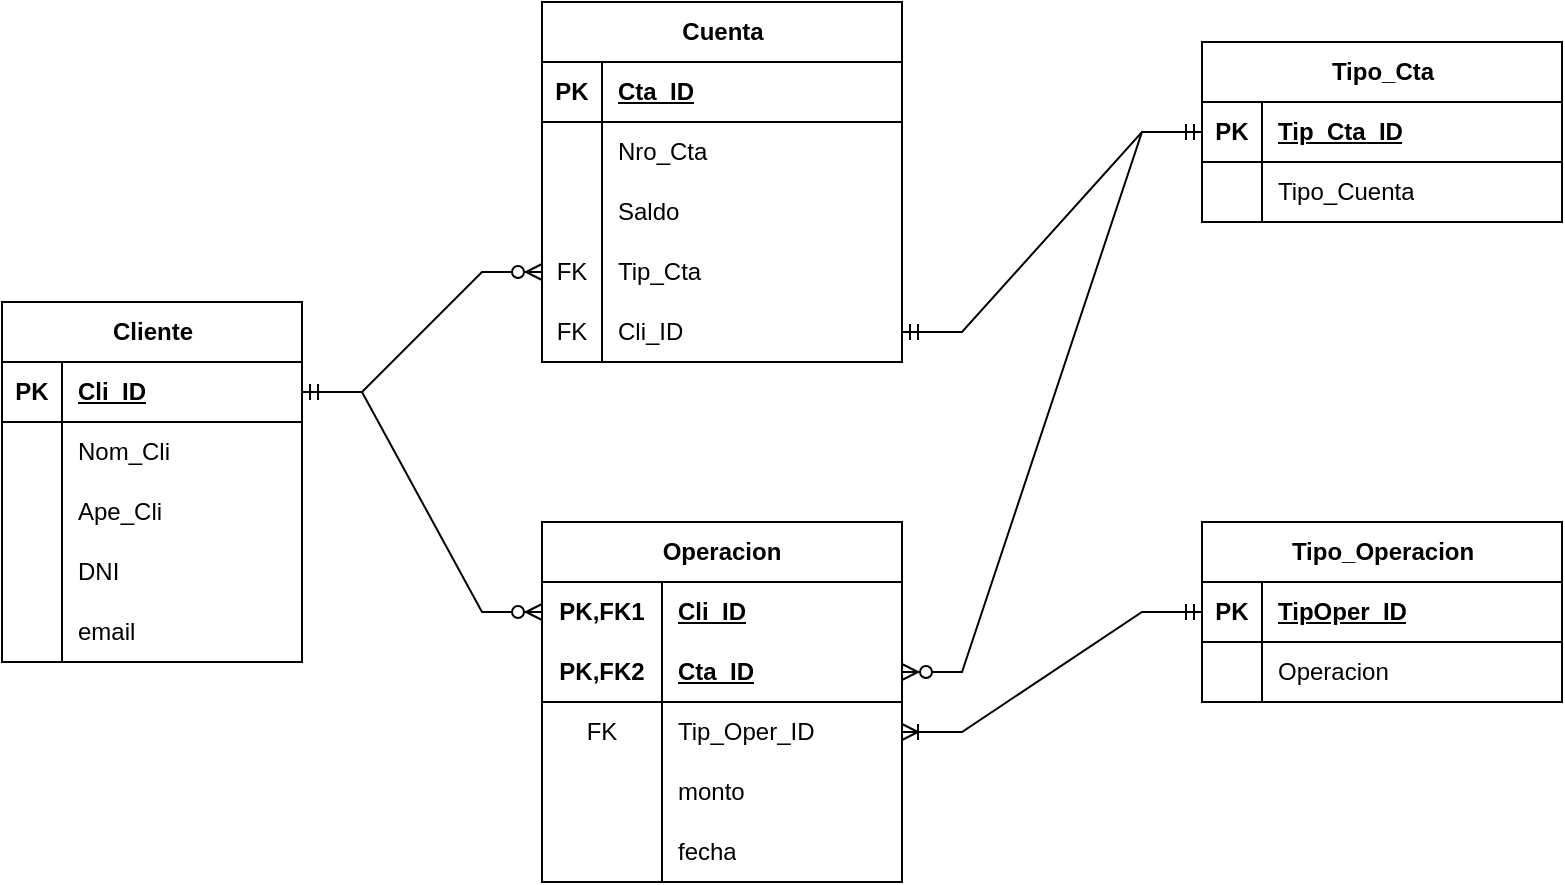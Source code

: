 <mxfile version="24.7.16" pages="4">
  <diagram name="Página-1" id="51eeRnatDSj0GuPhSI3F">
    <mxGraphModel dx="1050" dy="566" grid="1" gridSize="10" guides="1" tooltips="1" connect="1" arrows="1" fold="1" page="1" pageScale="1" pageWidth="827" pageHeight="1169" math="0" shadow="0">
      <root>
        <mxCell id="0" />
        <mxCell id="1" parent="0" />
        <mxCell id="aGN-7Pg4q8_P9xAAfneA-14" value="Cliente" style="shape=table;startSize=30;container=1;collapsible=1;childLayout=tableLayout;fixedRows=1;rowLines=0;fontStyle=1;align=center;resizeLast=1;html=1;" vertex="1" parent="1">
          <mxGeometry x="20" y="300" width="150" height="180" as="geometry" />
        </mxCell>
        <mxCell id="aGN-7Pg4q8_P9xAAfneA-15" value="" style="shape=tableRow;horizontal=0;startSize=0;swimlaneHead=0;swimlaneBody=0;fillColor=none;collapsible=0;dropTarget=0;points=[[0,0.5],[1,0.5]];portConstraint=eastwest;top=0;left=0;right=0;bottom=1;" vertex="1" parent="aGN-7Pg4q8_P9xAAfneA-14">
          <mxGeometry y="30" width="150" height="30" as="geometry" />
        </mxCell>
        <mxCell id="aGN-7Pg4q8_P9xAAfneA-16" value="PK" style="shape=partialRectangle;connectable=0;fillColor=none;top=0;left=0;bottom=0;right=0;fontStyle=1;overflow=hidden;whiteSpace=wrap;html=1;" vertex="1" parent="aGN-7Pg4q8_P9xAAfneA-15">
          <mxGeometry width="30" height="30" as="geometry">
            <mxRectangle width="30" height="30" as="alternateBounds" />
          </mxGeometry>
        </mxCell>
        <mxCell id="aGN-7Pg4q8_P9xAAfneA-17" value="Cli_ID" style="shape=partialRectangle;connectable=0;fillColor=none;top=0;left=0;bottom=0;right=0;align=left;spacingLeft=6;fontStyle=5;overflow=hidden;whiteSpace=wrap;html=1;" vertex="1" parent="aGN-7Pg4q8_P9xAAfneA-15">
          <mxGeometry x="30" width="120" height="30" as="geometry">
            <mxRectangle width="120" height="30" as="alternateBounds" />
          </mxGeometry>
        </mxCell>
        <mxCell id="aGN-7Pg4q8_P9xAAfneA-18" value="" style="shape=tableRow;horizontal=0;startSize=0;swimlaneHead=0;swimlaneBody=0;fillColor=none;collapsible=0;dropTarget=0;points=[[0,0.5],[1,0.5]];portConstraint=eastwest;top=0;left=0;right=0;bottom=0;" vertex="1" parent="aGN-7Pg4q8_P9xAAfneA-14">
          <mxGeometry y="60" width="150" height="30" as="geometry" />
        </mxCell>
        <mxCell id="aGN-7Pg4q8_P9xAAfneA-19" value="" style="shape=partialRectangle;connectable=0;fillColor=none;top=0;left=0;bottom=0;right=0;editable=1;overflow=hidden;whiteSpace=wrap;html=1;" vertex="1" parent="aGN-7Pg4q8_P9xAAfneA-18">
          <mxGeometry width="30" height="30" as="geometry">
            <mxRectangle width="30" height="30" as="alternateBounds" />
          </mxGeometry>
        </mxCell>
        <mxCell id="aGN-7Pg4q8_P9xAAfneA-20" value="Nom_Cli" style="shape=partialRectangle;connectable=0;fillColor=none;top=0;left=0;bottom=0;right=0;align=left;spacingLeft=6;overflow=hidden;whiteSpace=wrap;html=1;" vertex="1" parent="aGN-7Pg4q8_P9xAAfneA-18">
          <mxGeometry x="30" width="120" height="30" as="geometry">
            <mxRectangle width="120" height="30" as="alternateBounds" />
          </mxGeometry>
        </mxCell>
        <mxCell id="aGN-7Pg4q8_P9xAAfneA-21" value="" style="shape=tableRow;horizontal=0;startSize=0;swimlaneHead=0;swimlaneBody=0;fillColor=none;collapsible=0;dropTarget=0;points=[[0,0.5],[1,0.5]];portConstraint=eastwest;top=0;left=0;right=0;bottom=0;" vertex="1" parent="aGN-7Pg4q8_P9xAAfneA-14">
          <mxGeometry y="90" width="150" height="30" as="geometry" />
        </mxCell>
        <mxCell id="aGN-7Pg4q8_P9xAAfneA-22" value="" style="shape=partialRectangle;connectable=0;fillColor=none;top=0;left=0;bottom=0;right=0;editable=1;overflow=hidden;whiteSpace=wrap;html=1;" vertex="1" parent="aGN-7Pg4q8_P9xAAfneA-21">
          <mxGeometry width="30" height="30" as="geometry">
            <mxRectangle width="30" height="30" as="alternateBounds" />
          </mxGeometry>
        </mxCell>
        <mxCell id="aGN-7Pg4q8_P9xAAfneA-23" value="Ape_Cli" style="shape=partialRectangle;connectable=0;fillColor=none;top=0;left=0;bottom=0;right=0;align=left;spacingLeft=6;overflow=hidden;whiteSpace=wrap;html=1;" vertex="1" parent="aGN-7Pg4q8_P9xAAfneA-21">
          <mxGeometry x="30" width="120" height="30" as="geometry">
            <mxRectangle width="120" height="30" as="alternateBounds" />
          </mxGeometry>
        </mxCell>
        <mxCell id="aGN-7Pg4q8_P9xAAfneA-24" value="" style="shape=tableRow;horizontal=0;startSize=0;swimlaneHead=0;swimlaneBody=0;fillColor=none;collapsible=0;dropTarget=0;points=[[0,0.5],[1,0.5]];portConstraint=eastwest;top=0;left=0;right=0;bottom=0;" vertex="1" parent="aGN-7Pg4q8_P9xAAfneA-14">
          <mxGeometry y="120" width="150" height="30" as="geometry" />
        </mxCell>
        <mxCell id="aGN-7Pg4q8_P9xAAfneA-25" value="" style="shape=partialRectangle;connectable=0;fillColor=none;top=0;left=0;bottom=0;right=0;editable=1;overflow=hidden;whiteSpace=wrap;html=1;" vertex="1" parent="aGN-7Pg4q8_P9xAAfneA-24">
          <mxGeometry width="30" height="30" as="geometry">
            <mxRectangle width="30" height="30" as="alternateBounds" />
          </mxGeometry>
        </mxCell>
        <mxCell id="aGN-7Pg4q8_P9xAAfneA-26" value="DNI" style="shape=partialRectangle;connectable=0;fillColor=none;top=0;left=0;bottom=0;right=0;align=left;spacingLeft=6;overflow=hidden;whiteSpace=wrap;html=1;" vertex="1" parent="aGN-7Pg4q8_P9xAAfneA-24">
          <mxGeometry x="30" width="120" height="30" as="geometry">
            <mxRectangle width="120" height="30" as="alternateBounds" />
          </mxGeometry>
        </mxCell>
        <mxCell id="aGN-7Pg4q8_P9xAAfneA-27" value="" style="shape=tableRow;horizontal=0;startSize=0;swimlaneHead=0;swimlaneBody=0;fillColor=none;collapsible=0;dropTarget=0;points=[[0,0.5],[1,0.5]];portConstraint=eastwest;top=0;left=0;right=0;bottom=0;" vertex="1" parent="aGN-7Pg4q8_P9xAAfneA-14">
          <mxGeometry y="150" width="150" height="30" as="geometry" />
        </mxCell>
        <mxCell id="aGN-7Pg4q8_P9xAAfneA-28" value="" style="shape=partialRectangle;connectable=0;fillColor=none;top=0;left=0;bottom=0;right=0;editable=1;overflow=hidden;whiteSpace=wrap;html=1;" vertex="1" parent="aGN-7Pg4q8_P9xAAfneA-27">
          <mxGeometry width="30" height="30" as="geometry">
            <mxRectangle width="30" height="30" as="alternateBounds" />
          </mxGeometry>
        </mxCell>
        <mxCell id="aGN-7Pg4q8_P9xAAfneA-29" value="email" style="shape=partialRectangle;connectable=0;fillColor=none;top=0;left=0;bottom=0;right=0;align=left;spacingLeft=6;overflow=hidden;whiteSpace=wrap;html=1;" vertex="1" parent="aGN-7Pg4q8_P9xAAfneA-27">
          <mxGeometry x="30" width="120" height="30" as="geometry">
            <mxRectangle width="120" height="30" as="alternateBounds" />
          </mxGeometry>
        </mxCell>
        <mxCell id="aGN-7Pg4q8_P9xAAfneA-30" value="Cuenta" style="shape=table;startSize=30;container=1;collapsible=1;childLayout=tableLayout;fixedRows=1;rowLines=0;fontStyle=1;align=center;resizeLast=1;html=1;" vertex="1" parent="1">
          <mxGeometry x="290" y="150" width="180" height="180" as="geometry" />
        </mxCell>
        <mxCell id="aGN-7Pg4q8_P9xAAfneA-31" value="" style="shape=tableRow;horizontal=0;startSize=0;swimlaneHead=0;swimlaneBody=0;fillColor=none;collapsible=0;dropTarget=0;points=[[0,0.5],[1,0.5]];portConstraint=eastwest;top=0;left=0;right=0;bottom=1;" vertex="1" parent="aGN-7Pg4q8_P9xAAfneA-30">
          <mxGeometry y="30" width="180" height="30" as="geometry" />
        </mxCell>
        <mxCell id="aGN-7Pg4q8_P9xAAfneA-32" value="PK" style="shape=partialRectangle;connectable=0;fillColor=none;top=0;left=0;bottom=0;right=0;fontStyle=1;overflow=hidden;whiteSpace=wrap;html=1;" vertex="1" parent="aGN-7Pg4q8_P9xAAfneA-31">
          <mxGeometry width="30" height="30" as="geometry">
            <mxRectangle width="30" height="30" as="alternateBounds" />
          </mxGeometry>
        </mxCell>
        <mxCell id="aGN-7Pg4q8_P9xAAfneA-33" value="Cta_ID" style="shape=partialRectangle;connectable=0;fillColor=none;top=0;left=0;bottom=0;right=0;align=left;spacingLeft=6;fontStyle=5;overflow=hidden;whiteSpace=wrap;html=1;" vertex="1" parent="aGN-7Pg4q8_P9xAAfneA-31">
          <mxGeometry x="30" width="150" height="30" as="geometry">
            <mxRectangle width="150" height="30" as="alternateBounds" />
          </mxGeometry>
        </mxCell>
        <mxCell id="aGN-7Pg4q8_P9xAAfneA-34" value="" style="shape=tableRow;horizontal=0;startSize=0;swimlaneHead=0;swimlaneBody=0;fillColor=none;collapsible=0;dropTarget=0;points=[[0,0.5],[1,0.5]];portConstraint=eastwest;top=0;left=0;right=0;bottom=0;" vertex="1" parent="aGN-7Pg4q8_P9xAAfneA-30">
          <mxGeometry y="60" width="180" height="30" as="geometry" />
        </mxCell>
        <mxCell id="aGN-7Pg4q8_P9xAAfneA-35" value="" style="shape=partialRectangle;connectable=0;fillColor=none;top=0;left=0;bottom=0;right=0;editable=1;overflow=hidden;whiteSpace=wrap;html=1;" vertex="1" parent="aGN-7Pg4q8_P9xAAfneA-34">
          <mxGeometry width="30" height="30" as="geometry">
            <mxRectangle width="30" height="30" as="alternateBounds" />
          </mxGeometry>
        </mxCell>
        <mxCell id="aGN-7Pg4q8_P9xAAfneA-36" value="Nro_Cta" style="shape=partialRectangle;connectable=0;fillColor=none;top=0;left=0;bottom=0;right=0;align=left;spacingLeft=6;overflow=hidden;whiteSpace=wrap;html=1;" vertex="1" parent="aGN-7Pg4q8_P9xAAfneA-34">
          <mxGeometry x="30" width="150" height="30" as="geometry">
            <mxRectangle width="150" height="30" as="alternateBounds" />
          </mxGeometry>
        </mxCell>
        <mxCell id="aGN-7Pg4q8_P9xAAfneA-37" value="" style="shape=tableRow;horizontal=0;startSize=0;swimlaneHead=0;swimlaneBody=0;fillColor=none;collapsible=0;dropTarget=0;points=[[0,0.5],[1,0.5]];portConstraint=eastwest;top=0;left=0;right=0;bottom=0;" vertex="1" parent="aGN-7Pg4q8_P9xAAfneA-30">
          <mxGeometry y="90" width="180" height="30" as="geometry" />
        </mxCell>
        <mxCell id="aGN-7Pg4q8_P9xAAfneA-38" value="" style="shape=partialRectangle;connectable=0;fillColor=none;top=0;left=0;bottom=0;right=0;editable=1;overflow=hidden;whiteSpace=wrap;html=1;" vertex="1" parent="aGN-7Pg4q8_P9xAAfneA-37">
          <mxGeometry width="30" height="30" as="geometry">
            <mxRectangle width="30" height="30" as="alternateBounds" />
          </mxGeometry>
        </mxCell>
        <mxCell id="aGN-7Pg4q8_P9xAAfneA-39" value="Saldo" style="shape=partialRectangle;connectable=0;fillColor=none;top=0;left=0;bottom=0;right=0;align=left;spacingLeft=6;overflow=hidden;whiteSpace=wrap;html=1;" vertex="1" parent="aGN-7Pg4q8_P9xAAfneA-37">
          <mxGeometry x="30" width="150" height="30" as="geometry">
            <mxRectangle width="150" height="30" as="alternateBounds" />
          </mxGeometry>
        </mxCell>
        <mxCell id="aGN-7Pg4q8_P9xAAfneA-40" value="" style="shape=tableRow;horizontal=0;startSize=0;swimlaneHead=0;swimlaneBody=0;fillColor=none;collapsible=0;dropTarget=0;points=[[0,0.5],[1,0.5]];portConstraint=eastwest;top=0;left=0;right=0;bottom=0;" vertex="1" parent="aGN-7Pg4q8_P9xAAfneA-30">
          <mxGeometry y="120" width="180" height="30" as="geometry" />
        </mxCell>
        <mxCell id="aGN-7Pg4q8_P9xAAfneA-41" value="FK" style="shape=partialRectangle;connectable=0;fillColor=none;top=0;left=0;bottom=0;right=0;editable=1;overflow=hidden;whiteSpace=wrap;html=1;" vertex="1" parent="aGN-7Pg4q8_P9xAAfneA-40">
          <mxGeometry width="30" height="30" as="geometry">
            <mxRectangle width="30" height="30" as="alternateBounds" />
          </mxGeometry>
        </mxCell>
        <mxCell id="aGN-7Pg4q8_P9xAAfneA-42" value="Tip_Cta" style="shape=partialRectangle;connectable=0;fillColor=none;top=0;left=0;bottom=0;right=0;align=left;spacingLeft=6;overflow=hidden;whiteSpace=wrap;html=1;" vertex="1" parent="aGN-7Pg4q8_P9xAAfneA-40">
          <mxGeometry x="30" width="150" height="30" as="geometry">
            <mxRectangle width="150" height="30" as="alternateBounds" />
          </mxGeometry>
        </mxCell>
        <mxCell id="aGN-7Pg4q8_P9xAAfneA-59" value="" style="shape=tableRow;horizontal=0;startSize=0;swimlaneHead=0;swimlaneBody=0;fillColor=none;collapsible=0;dropTarget=0;points=[[0,0.5],[1,0.5]];portConstraint=eastwest;top=0;left=0;right=0;bottom=0;" vertex="1" parent="aGN-7Pg4q8_P9xAAfneA-30">
          <mxGeometry y="150" width="180" height="30" as="geometry" />
        </mxCell>
        <mxCell id="aGN-7Pg4q8_P9xAAfneA-60" value="FK" style="shape=partialRectangle;connectable=0;fillColor=none;top=0;left=0;bottom=0;right=0;editable=1;overflow=hidden;whiteSpace=wrap;html=1;" vertex="1" parent="aGN-7Pg4q8_P9xAAfneA-59">
          <mxGeometry width="30" height="30" as="geometry">
            <mxRectangle width="30" height="30" as="alternateBounds" />
          </mxGeometry>
        </mxCell>
        <mxCell id="aGN-7Pg4q8_P9xAAfneA-61" value="Cli_ID" style="shape=partialRectangle;connectable=0;fillColor=none;top=0;left=0;bottom=0;right=0;align=left;spacingLeft=6;overflow=hidden;whiteSpace=wrap;html=1;" vertex="1" parent="aGN-7Pg4q8_P9xAAfneA-59">
          <mxGeometry x="30" width="150" height="30" as="geometry">
            <mxRectangle width="150" height="30" as="alternateBounds" />
          </mxGeometry>
        </mxCell>
        <mxCell id="aGN-7Pg4q8_P9xAAfneA-66" value="" style="edgeStyle=entityRelationEdgeStyle;fontSize=12;html=1;endArrow=ERmandOne;rounded=0;entryX=1;entryY=0.5;entryDx=0;entryDy=0;exitX=0;exitY=0.5;exitDx=0;exitDy=0;" edge="1" parent="1" source="aGN-7Pg4q8_P9xAAfneA-70" target="aGN-7Pg4q8_P9xAAfneA-59">
          <mxGeometry width="100" height="100" relative="1" as="geometry">
            <mxPoint x="160" y="390" as="sourcePoint" />
            <mxPoint x="460" y="260" as="targetPoint" />
          </mxGeometry>
        </mxCell>
        <mxCell id="aGN-7Pg4q8_P9xAAfneA-69" value="Tipo_Cta" style="shape=table;startSize=30;container=1;collapsible=1;childLayout=tableLayout;fixedRows=1;rowLines=0;fontStyle=1;align=center;resizeLast=1;html=1;" vertex="1" parent="1">
          <mxGeometry x="620" y="170" width="180" height="90" as="geometry" />
        </mxCell>
        <mxCell id="aGN-7Pg4q8_P9xAAfneA-70" value="" style="shape=tableRow;horizontal=0;startSize=0;swimlaneHead=0;swimlaneBody=0;fillColor=none;collapsible=0;dropTarget=0;points=[[0,0.5],[1,0.5]];portConstraint=eastwest;top=0;left=0;right=0;bottom=1;" vertex="1" parent="aGN-7Pg4q8_P9xAAfneA-69">
          <mxGeometry y="30" width="180" height="30" as="geometry" />
        </mxCell>
        <mxCell id="aGN-7Pg4q8_P9xAAfneA-71" value="PK" style="shape=partialRectangle;connectable=0;fillColor=none;top=0;left=0;bottom=0;right=0;fontStyle=1;overflow=hidden;whiteSpace=wrap;html=1;" vertex="1" parent="aGN-7Pg4q8_P9xAAfneA-70">
          <mxGeometry width="30" height="30" as="geometry">
            <mxRectangle width="30" height="30" as="alternateBounds" />
          </mxGeometry>
        </mxCell>
        <mxCell id="aGN-7Pg4q8_P9xAAfneA-72" value="Tip_Cta_ID" style="shape=partialRectangle;connectable=0;fillColor=none;top=0;left=0;bottom=0;right=0;align=left;spacingLeft=6;fontStyle=5;overflow=hidden;whiteSpace=wrap;html=1;" vertex="1" parent="aGN-7Pg4q8_P9xAAfneA-70">
          <mxGeometry x="30" width="150" height="30" as="geometry">
            <mxRectangle width="150" height="30" as="alternateBounds" />
          </mxGeometry>
        </mxCell>
        <mxCell id="aGN-7Pg4q8_P9xAAfneA-73" value="" style="shape=tableRow;horizontal=0;startSize=0;swimlaneHead=0;swimlaneBody=0;fillColor=none;collapsible=0;dropTarget=0;points=[[0,0.5],[1,0.5]];portConstraint=eastwest;top=0;left=0;right=0;bottom=0;" vertex="1" parent="aGN-7Pg4q8_P9xAAfneA-69">
          <mxGeometry y="60" width="180" height="30" as="geometry" />
        </mxCell>
        <mxCell id="aGN-7Pg4q8_P9xAAfneA-74" value="" style="shape=partialRectangle;connectable=0;fillColor=none;top=0;left=0;bottom=0;right=0;editable=1;overflow=hidden;whiteSpace=wrap;html=1;" vertex="1" parent="aGN-7Pg4q8_P9xAAfneA-73">
          <mxGeometry width="30" height="30" as="geometry">
            <mxRectangle width="30" height="30" as="alternateBounds" />
          </mxGeometry>
        </mxCell>
        <mxCell id="aGN-7Pg4q8_P9xAAfneA-75" value="Tipo_Cuenta" style="shape=partialRectangle;connectable=0;fillColor=none;top=0;left=0;bottom=0;right=0;align=left;spacingLeft=6;overflow=hidden;whiteSpace=wrap;html=1;" vertex="1" parent="aGN-7Pg4q8_P9xAAfneA-73">
          <mxGeometry x="30" width="150" height="30" as="geometry">
            <mxRectangle width="150" height="30" as="alternateBounds" />
          </mxGeometry>
        </mxCell>
        <mxCell id="aGN-7Pg4q8_P9xAAfneA-85" value="" style="edgeStyle=entityRelationEdgeStyle;fontSize=12;html=1;endArrow=ERzeroToMany;startArrow=ERmandOne;rounded=0;exitX=1;exitY=0.5;exitDx=0;exitDy=0;entryX=0;entryY=0.5;entryDx=0;entryDy=0;" edge="1" parent="1" source="aGN-7Pg4q8_P9xAAfneA-15" target="aGN-7Pg4q8_P9xAAfneA-40">
          <mxGeometry width="100" height="100" relative="1" as="geometry">
            <mxPoint x="360" y="360" as="sourcePoint" />
            <mxPoint x="460" y="260" as="targetPoint" />
          </mxGeometry>
        </mxCell>
        <mxCell id="aGN-7Pg4q8_P9xAAfneA-86" value="Tipo_Operacion" style="shape=table;startSize=30;container=1;collapsible=1;childLayout=tableLayout;fixedRows=1;rowLines=0;fontStyle=1;align=center;resizeLast=1;html=1;" vertex="1" parent="1">
          <mxGeometry x="620" y="410" width="180" height="90" as="geometry" />
        </mxCell>
        <mxCell id="aGN-7Pg4q8_P9xAAfneA-87" value="" style="shape=tableRow;horizontal=0;startSize=0;swimlaneHead=0;swimlaneBody=0;fillColor=none;collapsible=0;dropTarget=0;points=[[0,0.5],[1,0.5]];portConstraint=eastwest;top=0;left=0;right=0;bottom=1;" vertex="1" parent="aGN-7Pg4q8_P9xAAfneA-86">
          <mxGeometry y="30" width="180" height="30" as="geometry" />
        </mxCell>
        <mxCell id="aGN-7Pg4q8_P9xAAfneA-88" value="PK" style="shape=partialRectangle;connectable=0;fillColor=none;top=0;left=0;bottom=0;right=0;fontStyle=1;overflow=hidden;whiteSpace=wrap;html=1;" vertex="1" parent="aGN-7Pg4q8_P9xAAfneA-87">
          <mxGeometry width="30" height="30" as="geometry">
            <mxRectangle width="30" height="30" as="alternateBounds" />
          </mxGeometry>
        </mxCell>
        <mxCell id="aGN-7Pg4q8_P9xAAfneA-89" value="TipOper_ID" style="shape=partialRectangle;connectable=0;fillColor=none;top=0;left=0;bottom=0;right=0;align=left;spacingLeft=6;fontStyle=5;overflow=hidden;whiteSpace=wrap;html=1;" vertex="1" parent="aGN-7Pg4q8_P9xAAfneA-87">
          <mxGeometry x="30" width="150" height="30" as="geometry">
            <mxRectangle width="150" height="30" as="alternateBounds" />
          </mxGeometry>
        </mxCell>
        <mxCell id="aGN-7Pg4q8_P9xAAfneA-90" value="" style="shape=tableRow;horizontal=0;startSize=0;swimlaneHead=0;swimlaneBody=0;fillColor=none;collapsible=0;dropTarget=0;points=[[0,0.5],[1,0.5]];portConstraint=eastwest;top=0;left=0;right=0;bottom=0;" vertex="1" parent="aGN-7Pg4q8_P9xAAfneA-86">
          <mxGeometry y="60" width="180" height="30" as="geometry" />
        </mxCell>
        <mxCell id="aGN-7Pg4q8_P9xAAfneA-91" value="" style="shape=partialRectangle;connectable=0;fillColor=none;top=0;left=0;bottom=0;right=0;editable=1;overflow=hidden;whiteSpace=wrap;html=1;" vertex="1" parent="aGN-7Pg4q8_P9xAAfneA-90">
          <mxGeometry width="30" height="30" as="geometry">
            <mxRectangle width="30" height="30" as="alternateBounds" />
          </mxGeometry>
        </mxCell>
        <mxCell id="aGN-7Pg4q8_P9xAAfneA-92" value="Operacion" style="shape=partialRectangle;connectable=0;fillColor=none;top=0;left=0;bottom=0;right=0;align=left;spacingLeft=6;overflow=hidden;whiteSpace=wrap;html=1;" vertex="1" parent="aGN-7Pg4q8_P9xAAfneA-90">
          <mxGeometry x="30" width="150" height="30" as="geometry">
            <mxRectangle width="150" height="30" as="alternateBounds" />
          </mxGeometry>
        </mxCell>
        <mxCell id="aGN-7Pg4q8_P9xAAfneA-99" value="Operacion" style="shape=table;startSize=30;container=1;collapsible=1;childLayout=tableLayout;fixedRows=1;rowLines=0;fontStyle=1;align=center;resizeLast=1;html=1;whiteSpace=wrap;" vertex="1" parent="1">
          <mxGeometry x="290" y="410" width="180" height="180" as="geometry" />
        </mxCell>
        <mxCell id="aGN-7Pg4q8_P9xAAfneA-100" value="" style="shape=tableRow;horizontal=0;startSize=0;swimlaneHead=0;swimlaneBody=0;fillColor=none;collapsible=0;dropTarget=0;points=[[0,0.5],[1,0.5]];portConstraint=eastwest;top=0;left=0;right=0;bottom=0;html=1;" vertex="1" parent="aGN-7Pg4q8_P9xAAfneA-99">
          <mxGeometry y="30" width="180" height="30" as="geometry" />
        </mxCell>
        <mxCell id="aGN-7Pg4q8_P9xAAfneA-101" value="PK,FK1" style="shape=partialRectangle;connectable=0;fillColor=none;top=0;left=0;bottom=0;right=0;fontStyle=1;overflow=hidden;html=1;whiteSpace=wrap;" vertex="1" parent="aGN-7Pg4q8_P9xAAfneA-100">
          <mxGeometry width="60" height="30" as="geometry">
            <mxRectangle width="60" height="30" as="alternateBounds" />
          </mxGeometry>
        </mxCell>
        <mxCell id="aGN-7Pg4q8_P9xAAfneA-102" value="Cli_ID" style="shape=partialRectangle;connectable=0;fillColor=none;top=0;left=0;bottom=0;right=0;align=left;spacingLeft=6;fontStyle=5;overflow=hidden;html=1;whiteSpace=wrap;" vertex="1" parent="aGN-7Pg4q8_P9xAAfneA-100">
          <mxGeometry x="60" width="120" height="30" as="geometry">
            <mxRectangle width="120" height="30" as="alternateBounds" />
          </mxGeometry>
        </mxCell>
        <mxCell id="aGN-7Pg4q8_P9xAAfneA-103" value="" style="shape=tableRow;horizontal=0;startSize=0;swimlaneHead=0;swimlaneBody=0;fillColor=none;collapsible=0;dropTarget=0;points=[[0,0.5],[1,0.5]];portConstraint=eastwest;top=0;left=0;right=0;bottom=1;html=1;" vertex="1" parent="aGN-7Pg4q8_P9xAAfneA-99">
          <mxGeometry y="60" width="180" height="30" as="geometry" />
        </mxCell>
        <mxCell id="aGN-7Pg4q8_P9xAAfneA-104" value="PK,FK2" style="shape=partialRectangle;connectable=0;fillColor=none;top=0;left=0;bottom=0;right=0;fontStyle=1;overflow=hidden;html=1;whiteSpace=wrap;" vertex="1" parent="aGN-7Pg4q8_P9xAAfneA-103">
          <mxGeometry width="60" height="30" as="geometry">
            <mxRectangle width="60" height="30" as="alternateBounds" />
          </mxGeometry>
        </mxCell>
        <mxCell id="aGN-7Pg4q8_P9xAAfneA-105" value="Cta_ID" style="shape=partialRectangle;connectable=0;fillColor=none;top=0;left=0;bottom=0;right=0;align=left;spacingLeft=6;fontStyle=5;overflow=hidden;html=1;whiteSpace=wrap;" vertex="1" parent="aGN-7Pg4q8_P9xAAfneA-103">
          <mxGeometry x="60" width="120" height="30" as="geometry">
            <mxRectangle width="120" height="30" as="alternateBounds" />
          </mxGeometry>
        </mxCell>
        <mxCell id="aGN-7Pg4q8_P9xAAfneA-106" value="" style="shape=tableRow;horizontal=0;startSize=0;swimlaneHead=0;swimlaneBody=0;fillColor=none;collapsible=0;dropTarget=0;points=[[0,0.5],[1,0.5]];portConstraint=eastwest;top=0;left=0;right=0;bottom=0;html=1;" vertex="1" parent="aGN-7Pg4q8_P9xAAfneA-99">
          <mxGeometry y="90" width="180" height="30" as="geometry" />
        </mxCell>
        <mxCell id="aGN-7Pg4q8_P9xAAfneA-107" value="FK" style="shape=partialRectangle;connectable=0;fillColor=none;top=0;left=0;bottom=0;right=0;editable=1;overflow=hidden;html=1;whiteSpace=wrap;" vertex="1" parent="aGN-7Pg4q8_P9xAAfneA-106">
          <mxGeometry width="60" height="30" as="geometry">
            <mxRectangle width="60" height="30" as="alternateBounds" />
          </mxGeometry>
        </mxCell>
        <mxCell id="aGN-7Pg4q8_P9xAAfneA-108" value="Tip_Oper_ID" style="shape=partialRectangle;connectable=0;fillColor=none;top=0;left=0;bottom=0;right=0;align=left;spacingLeft=6;overflow=hidden;html=1;whiteSpace=wrap;" vertex="1" parent="aGN-7Pg4q8_P9xAAfneA-106">
          <mxGeometry x="60" width="120" height="30" as="geometry">
            <mxRectangle width="120" height="30" as="alternateBounds" />
          </mxGeometry>
        </mxCell>
        <mxCell id="aGN-7Pg4q8_P9xAAfneA-109" value="" style="shape=tableRow;horizontal=0;startSize=0;swimlaneHead=0;swimlaneBody=0;fillColor=none;collapsible=0;dropTarget=0;points=[[0,0.5],[1,0.5]];portConstraint=eastwest;top=0;left=0;right=0;bottom=0;html=1;" vertex="1" parent="aGN-7Pg4q8_P9xAAfneA-99">
          <mxGeometry y="120" width="180" height="30" as="geometry" />
        </mxCell>
        <mxCell id="aGN-7Pg4q8_P9xAAfneA-110" value="" style="shape=partialRectangle;connectable=0;fillColor=none;top=0;left=0;bottom=0;right=0;editable=1;overflow=hidden;html=1;whiteSpace=wrap;" vertex="1" parent="aGN-7Pg4q8_P9xAAfneA-109">
          <mxGeometry width="60" height="30" as="geometry">
            <mxRectangle width="60" height="30" as="alternateBounds" />
          </mxGeometry>
        </mxCell>
        <mxCell id="aGN-7Pg4q8_P9xAAfneA-111" value="monto" style="shape=partialRectangle;connectable=0;fillColor=none;top=0;left=0;bottom=0;right=0;align=left;spacingLeft=6;overflow=hidden;html=1;whiteSpace=wrap;" vertex="1" parent="aGN-7Pg4q8_P9xAAfneA-109">
          <mxGeometry x="60" width="120" height="30" as="geometry">
            <mxRectangle width="120" height="30" as="alternateBounds" />
          </mxGeometry>
        </mxCell>
        <mxCell id="aGN-7Pg4q8_P9xAAfneA-112" value="" style="shape=tableRow;horizontal=0;startSize=0;swimlaneHead=0;swimlaneBody=0;fillColor=none;collapsible=0;dropTarget=0;points=[[0,0.5],[1,0.5]];portConstraint=eastwest;top=0;left=0;right=0;bottom=0;html=1;" vertex="1" parent="aGN-7Pg4q8_P9xAAfneA-99">
          <mxGeometry y="150" width="180" height="30" as="geometry" />
        </mxCell>
        <mxCell id="aGN-7Pg4q8_P9xAAfneA-113" value="" style="shape=partialRectangle;connectable=0;fillColor=none;top=0;left=0;bottom=0;right=0;editable=1;overflow=hidden;html=1;whiteSpace=wrap;" vertex="1" parent="aGN-7Pg4q8_P9xAAfneA-112">
          <mxGeometry width="60" height="30" as="geometry">
            <mxRectangle width="60" height="30" as="alternateBounds" />
          </mxGeometry>
        </mxCell>
        <mxCell id="aGN-7Pg4q8_P9xAAfneA-114" value="fecha" style="shape=partialRectangle;connectable=0;fillColor=none;top=0;left=0;bottom=0;right=0;align=left;spacingLeft=6;overflow=hidden;html=1;whiteSpace=wrap;" vertex="1" parent="aGN-7Pg4q8_P9xAAfneA-112">
          <mxGeometry x="60" width="120" height="30" as="geometry">
            <mxRectangle width="120" height="30" as="alternateBounds" />
          </mxGeometry>
        </mxCell>
        <mxCell id="aGN-7Pg4q8_P9xAAfneA-115" value="" style="edgeStyle=entityRelationEdgeStyle;fontSize=12;html=1;endArrow=ERoneToMany;startArrow=ERmandOne;rounded=0;entryX=1;entryY=0.5;entryDx=0;entryDy=0;exitX=0;exitY=0.5;exitDx=0;exitDy=0;" edge="1" parent="1" source="aGN-7Pg4q8_P9xAAfneA-87" target="aGN-7Pg4q8_P9xAAfneA-106">
          <mxGeometry width="100" height="100" relative="1" as="geometry">
            <mxPoint x="360" y="420" as="sourcePoint" />
            <mxPoint x="460" y="320" as="targetPoint" />
          </mxGeometry>
        </mxCell>
        <mxCell id="aGN-7Pg4q8_P9xAAfneA-116" value="" style="edgeStyle=entityRelationEdgeStyle;fontSize=12;html=1;endArrow=ERzeroToMany;startArrow=ERmandOne;rounded=0;exitX=1;exitY=0.5;exitDx=0;exitDy=0;entryX=0;entryY=0.5;entryDx=0;entryDy=0;" edge="1" parent="1" source="aGN-7Pg4q8_P9xAAfneA-15" target="aGN-7Pg4q8_P9xAAfneA-100">
          <mxGeometry width="100" height="100" relative="1" as="geometry">
            <mxPoint x="360" y="390" as="sourcePoint" />
            <mxPoint x="460" y="290" as="targetPoint" />
          </mxGeometry>
        </mxCell>
        <mxCell id="aGN-7Pg4q8_P9xAAfneA-117" value="" style="edgeStyle=entityRelationEdgeStyle;fontSize=12;html=1;endArrow=ERzeroToMany;startArrow=ERmandOne;rounded=0;entryX=1;entryY=0.5;entryDx=0;entryDy=0;exitX=0;exitY=0.5;exitDx=0;exitDy=0;" edge="1" parent="1" source="aGN-7Pg4q8_P9xAAfneA-70" target="aGN-7Pg4q8_P9xAAfneA-103">
          <mxGeometry width="100" height="100" relative="1" as="geometry">
            <mxPoint x="360" y="390" as="sourcePoint" />
            <mxPoint x="460" y="290" as="targetPoint" />
          </mxGeometry>
        </mxCell>
      </root>
    </mxGraphModel>
  </diagram>
  <diagram id="ZNK6qo_bkvO1Yk8hV67g" name="Página-2">
    <mxGraphModel dx="1114" dy="602" grid="1" gridSize="10" guides="1" tooltips="1" connect="1" arrows="1" fold="1" page="1" pageScale="1" pageWidth="827" pageHeight="1169" math="0" shadow="0">
      <root>
        <mxCell id="0" />
        <mxCell id="1" parent="0" />
        <mxCell id="oYKlJ7oozLDHX5dLIB1w-1" value="Cliente" style="swimlane;fontStyle=1;align=center;verticalAlign=top;childLayout=stackLayout;horizontal=1;startSize=26;horizontalStack=0;resizeParent=1;resizeParentMax=0;resizeLast=0;collapsible=1;marginBottom=0;whiteSpace=wrap;html=1;" vertex="1" parent="1">
          <mxGeometry x="30" y="120" width="160" height="268" as="geometry" />
        </mxCell>
        <mxCell id="oYKlJ7oozLDHX5dLIB1w-2" value="+ Cli_ID: Integer" style="text;strokeColor=none;fillColor=none;align=left;verticalAlign=top;spacingLeft=4;spacingRight=4;overflow=hidden;rotatable=0;points=[[0,0.5],[1,0.5]];portConstraint=eastwest;whiteSpace=wrap;html=1;" vertex="1" parent="oYKlJ7oozLDHX5dLIB1w-1">
          <mxGeometry y="26" width="160" height="26" as="geometry" />
        </mxCell>
        <mxCell id="oYKlJ7oozLDHX5dLIB1w-3" value="+ Nom_Cli: String" style="text;strokeColor=none;fillColor=none;align=left;verticalAlign=top;spacingLeft=4;spacingRight=4;overflow=hidden;rotatable=0;points=[[0,0.5],[1,0.5]];portConstraint=eastwest;whiteSpace=wrap;html=1;" vertex="1" parent="oYKlJ7oozLDHX5dLIB1w-1">
          <mxGeometry y="52" width="160" height="26" as="geometry" />
        </mxCell>
        <mxCell id="oYKlJ7oozLDHX5dLIB1w-4" value="+ Ape_Cli: String" style="text;strokeColor=none;fillColor=none;align=left;verticalAlign=top;spacingLeft=4;spacingRight=4;overflow=hidden;rotatable=0;points=[[0,0.5],[1,0.5]];portConstraint=eastwest;whiteSpace=wrap;html=1;" vertex="1" parent="oYKlJ7oozLDHX5dLIB1w-1">
          <mxGeometry y="78" width="160" height="26" as="geometry" />
        </mxCell>
        <mxCell id="oYKlJ7oozLDHX5dLIB1w-5" value="+ DNI: String" style="text;strokeColor=none;fillColor=none;align=left;verticalAlign=top;spacingLeft=4;spacingRight=4;overflow=hidden;rotatable=0;points=[[0,0.5],[1,0.5]];portConstraint=eastwest;whiteSpace=wrap;html=1;" vertex="1" parent="oYKlJ7oozLDHX5dLIB1w-1">
          <mxGeometry y="104" width="160" height="26" as="geometry" />
        </mxCell>
        <mxCell id="oYKlJ7oozLDHX5dLIB1w-6" value="+ email: String" style="text;strokeColor=none;fillColor=none;align=left;verticalAlign=top;spacingLeft=4;spacingRight=4;overflow=hidden;rotatable=0;points=[[0,0.5],[1,0.5]];portConstraint=eastwest;whiteSpace=wrap;html=1;" vertex="1" parent="oYKlJ7oozLDHX5dLIB1w-1">
          <mxGeometry y="130" width="160" height="26" as="geometry" />
        </mxCell>
        <mxCell id="oYKlJ7oozLDHX5dLIB1w-7" value="" style="line;strokeWidth=1;fillColor=none;align=left;verticalAlign=middle;spacingTop=-1;spacingLeft=3;spacingRight=3;rotatable=0;labelPosition=right;points=[];portConstraint=eastwest;strokeColor=inherit;" vertex="1" parent="oYKlJ7oozLDHX5dLIB1w-1">
          <mxGeometry y="156" width="160" height="8" as="geometry" />
        </mxCell>
        <mxCell id="oYKlJ7oozLDHX5dLIB1w-8" value="&lt;div&gt;+ crearCli()&lt;/div&gt;" style="text;strokeColor=none;fillColor=none;align=left;verticalAlign=top;spacingLeft=4;spacingRight=4;overflow=hidden;rotatable=0;points=[[0,0.5],[1,0.5]];portConstraint=eastwest;whiteSpace=wrap;html=1;" vertex="1" parent="oYKlJ7oozLDHX5dLIB1w-1">
          <mxGeometry y="164" width="160" height="26" as="geometry" />
        </mxCell>
        <mxCell id="oYKlJ7oozLDHX5dLIB1w-9" value="&lt;div&gt;+ editarCli()&lt;/div&gt;" style="text;strokeColor=none;fillColor=none;align=left;verticalAlign=top;spacingLeft=4;spacingRight=4;overflow=hidden;rotatable=0;points=[[0,0.5],[1,0.5]];portConstraint=eastwest;whiteSpace=wrap;html=1;" vertex="1" parent="oYKlJ7oozLDHX5dLIB1w-1">
          <mxGeometry y="190" width="160" height="26" as="geometry" />
        </mxCell>
        <mxCell id="oYKlJ7oozLDHX5dLIB1w-10" value="&lt;div&gt;+ consultarCli()&lt;/div&gt;" style="text;strokeColor=none;fillColor=none;align=left;verticalAlign=top;spacingLeft=4;spacingRight=4;overflow=hidden;rotatable=0;points=[[0,0.5],[1,0.5]];portConstraint=eastwest;whiteSpace=wrap;html=1;" vertex="1" parent="oYKlJ7oozLDHX5dLIB1w-1">
          <mxGeometry y="216" width="160" height="26" as="geometry" />
        </mxCell>
        <mxCell id="oYKlJ7oozLDHX5dLIB1w-11" value="&lt;div&gt;+ borrarCli()&lt;/div&gt;" style="text;strokeColor=none;fillColor=none;align=left;verticalAlign=top;spacingLeft=4;spacingRight=4;overflow=hidden;rotatable=0;points=[[0,0.5],[1,0.5]];portConstraint=eastwest;whiteSpace=wrap;html=1;" vertex="1" parent="oYKlJ7oozLDHX5dLIB1w-1">
          <mxGeometry y="242" width="160" height="26" as="geometry" />
        </mxCell>
        <mxCell id="-imokbaoDjIBbKgq3MCR-1" value="Tipo_Cta" style="swimlane;fontStyle=1;align=center;verticalAlign=top;childLayout=stackLayout;horizontal=1;startSize=26;horizontalStack=0;resizeParent=1;resizeParentMax=0;resizeLast=0;collapsible=1;marginBottom=0;whiteSpace=wrap;html=1;" vertex="1" parent="1">
          <mxGeometry x="630" y="120" width="160" height="112" as="geometry" />
        </mxCell>
        <mxCell id="O7a66EX6ZTKxBo-rURva-10" value="+ TipCtaID: Integer" style="text;strokeColor=none;fillColor=none;align=left;verticalAlign=top;spacingLeft=4;spacingRight=4;overflow=hidden;rotatable=0;points=[[0,0.5],[1,0.5]];portConstraint=eastwest;whiteSpace=wrap;html=1;" vertex="1" parent="-imokbaoDjIBbKgq3MCR-1">
          <mxGeometry y="26" width="160" height="26" as="geometry" />
        </mxCell>
        <mxCell id="-imokbaoDjIBbKgq3MCR-2" value="+ TipCtaID: Integer" style="text;strokeColor=none;fillColor=none;align=left;verticalAlign=top;spacingLeft=4;spacingRight=4;overflow=hidden;rotatable=0;points=[[0,0.5],[1,0.5]];portConstraint=eastwest;whiteSpace=wrap;html=1;" vertex="1" parent="-imokbaoDjIBbKgq3MCR-1">
          <mxGeometry y="52" width="160" height="26" as="geometry" />
        </mxCell>
        <mxCell id="-imokbaoDjIBbKgq3MCR-3" value="+ TipoCuenta: String" style="text;strokeColor=none;fillColor=none;align=left;verticalAlign=top;spacingLeft=4;spacingRight=4;overflow=hidden;rotatable=0;points=[[0,0.5],[1,0.5]];portConstraint=eastwest;whiteSpace=wrap;html=1;" vertex="1" parent="-imokbaoDjIBbKgq3MCR-1">
          <mxGeometry y="78" width="160" height="26" as="geometry" />
        </mxCell>
        <mxCell id="-imokbaoDjIBbKgq3MCR-4" value="" style="line;strokeWidth=1;fillColor=none;align=left;verticalAlign=middle;spacingTop=-1;spacingLeft=3;spacingRight=3;rotatable=0;labelPosition=right;points=[];portConstraint=eastwest;strokeColor=inherit;" vertex="1" parent="-imokbaoDjIBbKgq3MCR-1">
          <mxGeometry y="104" width="160" height="8" as="geometry" />
        </mxCell>
        <mxCell id="znBeEVIT56UquBar9TUo-5" style="edgeStyle=orthogonalEdgeStyle;rounded=0;orthogonalLoop=1;jettySize=auto;html=1;entryX=0.5;entryY=0;entryDx=0;entryDy=0;endArrow=none;endFill=0;" edge="1" parent="1" source="mHRM0LKRjj4J5FIW9dS3-1" target="wFeJV2xzAO8teoIKLLy9-1">
          <mxGeometry relative="1" as="geometry" />
        </mxCell>
        <mxCell id="znBeEVIT56UquBar9TUo-10" value="1..*" style="edgeLabel;html=1;align=center;verticalAlign=middle;resizable=0;points=[];" vertex="1" connectable="0" parent="znBeEVIT56UquBar9TUo-5">
          <mxGeometry x="-0.64" y="-3" relative="1" as="geometry">
            <mxPoint x="-13" y="1" as="offset" />
          </mxGeometry>
        </mxCell>
        <mxCell id="mHRM0LKRjj4J5FIW9dS3-1" value="Cuenta" style="swimlane;fontStyle=1;align=center;verticalAlign=top;childLayout=stackLayout;horizontal=1;startSize=26;horizontalStack=0;resizeParent=1;resizeParentMax=0;resizeLast=0;collapsible=1;marginBottom=0;whiteSpace=wrap;html=1;" vertex="1" parent="1">
          <mxGeometry x="350" y="120" width="160" height="320" as="geometry" />
        </mxCell>
        <mxCell id="mHRM0LKRjj4J5FIW9dS3-2" value="+ Cta_ID: Integer" style="text;strokeColor=none;fillColor=none;align=left;verticalAlign=top;spacingLeft=4;spacingRight=4;overflow=hidden;rotatable=0;points=[[0,0.5],[1,0.5]];portConstraint=eastwest;whiteSpace=wrap;html=1;" vertex="1" parent="mHRM0LKRjj4J5FIW9dS3-1">
          <mxGeometry y="26" width="160" height="26" as="geometry" />
        </mxCell>
        <mxCell id="mHRM0LKRjj4J5FIW9dS3-3" value="+ Nro_Cta: String" style="text;strokeColor=none;fillColor=none;align=left;verticalAlign=top;spacingLeft=4;spacingRight=4;overflow=hidden;rotatable=0;points=[[0,0.5],[1,0.5]];portConstraint=eastwest;whiteSpace=wrap;html=1;" vertex="1" parent="mHRM0LKRjj4J5FIW9dS3-1">
          <mxGeometry y="52" width="160" height="26" as="geometry" />
        </mxCell>
        <mxCell id="mHRM0LKRjj4J5FIW9dS3-4" value="+ Saldo: Double" style="text;strokeColor=none;fillColor=none;align=left;verticalAlign=top;spacingLeft=4;spacingRight=4;overflow=hidden;rotatable=0;points=[[0,0.5],[1,0.5]];portConstraint=eastwest;whiteSpace=wrap;html=1;" vertex="1" parent="mHRM0LKRjj4J5FIW9dS3-1">
          <mxGeometry y="78" width="160" height="26" as="geometry" />
        </mxCell>
        <mxCell id="mHRM0LKRjj4J5FIW9dS3-5" value="+ TipCtaID: Enum" style="text;strokeColor=none;fillColor=none;align=left;verticalAlign=top;spacingLeft=4;spacingRight=4;overflow=hidden;rotatable=0;points=[[0,0.5],[1,0.5]];portConstraint=eastwest;whiteSpace=wrap;html=1;" vertex="1" parent="mHRM0LKRjj4J5FIW9dS3-1">
          <mxGeometry y="104" width="160" height="26" as="geometry" />
        </mxCell>
        <mxCell id="mHRM0LKRjj4J5FIW9dS3-6" value="+ Cli_ID: Integer" style="text;strokeColor=none;fillColor=none;align=left;verticalAlign=top;spacingLeft=4;spacingRight=4;overflow=hidden;rotatable=0;points=[[0,0.5],[1,0.5]];portConstraint=eastwest;whiteSpace=wrap;html=1;" vertex="1" parent="mHRM0LKRjj4J5FIW9dS3-1">
          <mxGeometry y="130" width="160" height="26" as="geometry" />
        </mxCell>
        <mxCell id="mHRM0LKRjj4J5FIW9dS3-7" value="" style="line;strokeWidth=1;fillColor=none;align=left;verticalAlign=middle;spacingTop=-1;spacingLeft=3;spacingRight=3;rotatable=0;labelPosition=right;points=[];portConstraint=eastwest;strokeColor=inherit;" vertex="1" parent="mHRM0LKRjj4J5FIW9dS3-1">
          <mxGeometry y="156" width="160" height="8" as="geometry" />
        </mxCell>
        <mxCell id="mHRM0LKRjj4J5FIW9dS3-8" value="+ crearCta()" style="text;strokeColor=none;fillColor=none;align=left;verticalAlign=top;spacingLeft=4;spacingRight=4;overflow=hidden;rotatable=0;points=[[0,0.5],[1,0.5]];portConstraint=eastwest;whiteSpace=wrap;html=1;" vertex="1" parent="mHRM0LKRjj4J5FIW9dS3-1">
          <mxGeometry y="164" width="160" height="26" as="geometry" />
        </mxCell>
        <mxCell id="mHRM0LKRjj4J5FIW9dS3-9" value="+ editarCta()" style="text;strokeColor=none;fillColor=none;align=left;verticalAlign=top;spacingLeft=4;spacingRight=4;overflow=hidden;rotatable=0;points=[[0,0.5],[1,0.5]];portConstraint=eastwest;whiteSpace=wrap;html=1;" vertex="1" parent="mHRM0LKRjj4J5FIW9dS3-1">
          <mxGeometry y="190" width="160" height="26" as="geometry" />
        </mxCell>
        <mxCell id="mHRM0LKRjj4J5FIW9dS3-10" value="+ consultarCta()" style="text;strokeColor=none;fillColor=none;align=left;verticalAlign=top;spacingLeft=4;spacingRight=4;overflow=hidden;rotatable=0;points=[[0,0.5],[1,0.5]];portConstraint=eastwest;whiteSpace=wrap;html=1;" vertex="1" parent="mHRM0LKRjj4J5FIW9dS3-1">
          <mxGeometry y="216" width="160" height="26" as="geometry" />
        </mxCell>
        <mxCell id="mHRM0LKRjj4J5FIW9dS3-11" value="+ borrarCta()" style="text;strokeColor=none;fillColor=none;align=left;verticalAlign=top;spacingLeft=4;spacingRight=4;overflow=hidden;rotatable=0;points=[[0,0.5],[1,0.5]];portConstraint=eastwest;whiteSpace=wrap;html=1;" vertex="1" parent="mHRM0LKRjj4J5FIW9dS3-1">
          <mxGeometry y="242" width="160" height="26" as="geometry" />
        </mxCell>
        <mxCell id="O7a66EX6ZTKxBo-rURva-5" value="" style="endArrow=none;html=1;rounded=0;" edge="1" parent="mHRM0LKRjj4J5FIW9dS3-1">
          <mxGeometry relative="1" as="geometry">
            <mxPoint y="268" as="sourcePoint" />
            <mxPoint x="160" y="268" as="targetPoint" />
          </mxGeometry>
        </mxCell>
        <mxCell id="mHRM0LKRjj4J5FIW9dS3-12" value="+ consultarSaldo()" style="text;strokeColor=none;fillColor=none;align=left;verticalAlign=top;spacingLeft=4;spacingRight=4;overflow=hidden;rotatable=0;points=[[0,0.5],[1,0.5]];portConstraint=eastwest;whiteSpace=wrap;html=1;" vertex="1" parent="mHRM0LKRjj4J5FIW9dS3-1">
          <mxGeometry y="268" width="160" height="26" as="geometry" />
        </mxCell>
        <mxCell id="wFeJV2xzAO8teoIKLLy9-10" value="+ consultarMovimientos()" style="text;strokeColor=none;fillColor=none;align=left;verticalAlign=top;spacingLeft=4;spacingRight=4;overflow=hidden;rotatable=0;points=[[0,0.5],[1,0.5]];portConstraint=eastwest;whiteSpace=wrap;html=1;" vertex="1" parent="mHRM0LKRjj4J5FIW9dS3-1">
          <mxGeometry y="294" width="160" height="26" as="geometry" />
        </mxCell>
        <mxCell id="znBeEVIT56UquBar9TUo-6" style="rounded=0;orthogonalLoop=1;jettySize=auto;html=1;entryX=1;entryY=0.5;entryDx=0;entryDy=0;endArrow=none;endFill=0;" edge="1" parent="1" source="3NF-6A345YOW_C-pQ2-X-1" target="wFeJV2xzAO8teoIKLLy9-5">
          <mxGeometry relative="1" as="geometry" />
        </mxCell>
        <mxCell id="3NF-6A345YOW_C-pQ2-X-1" value="Tipo_Oper" style="swimlane;fontStyle=1;align=center;verticalAlign=top;childLayout=stackLayout;horizontal=1;startSize=26;horizontalStack=0;resizeParent=1;resizeParentMax=0;resizeLast=0;collapsible=1;marginBottom=0;whiteSpace=wrap;html=1;" vertex="1" parent="1">
          <mxGeometry x="630" y="480" width="160" height="86" as="geometry" />
        </mxCell>
        <mxCell id="3NF-6A345YOW_C-pQ2-X-2" value="+ TipOperID: Integer" style="text;strokeColor=none;fillColor=none;align=left;verticalAlign=top;spacingLeft=4;spacingRight=4;overflow=hidden;rotatable=0;points=[[0,0.5],[1,0.5]];portConstraint=eastwest;whiteSpace=wrap;html=1;" vertex="1" parent="3NF-6A345YOW_C-pQ2-X-1">
          <mxGeometry y="26" width="160" height="26" as="geometry" />
        </mxCell>
        <mxCell id="3NF-6A345YOW_C-pQ2-X-3" value="+ operacion: String" style="text;strokeColor=none;fillColor=none;align=left;verticalAlign=top;spacingLeft=4;spacingRight=4;overflow=hidden;rotatable=0;points=[[0,0.5],[1,0.5]];portConstraint=eastwest;whiteSpace=wrap;html=1;" vertex="1" parent="3NF-6A345YOW_C-pQ2-X-1">
          <mxGeometry y="52" width="160" height="26" as="geometry" />
        </mxCell>
        <mxCell id="3NF-6A345YOW_C-pQ2-X-4" value="" style="line;strokeWidth=1;fillColor=none;align=left;verticalAlign=middle;spacingTop=-1;spacingLeft=3;spacingRight=3;rotatable=0;labelPosition=right;points=[];portConstraint=eastwest;strokeColor=inherit;" vertex="1" parent="3NF-6A345YOW_C-pQ2-X-1">
          <mxGeometry y="78" width="160" height="8" as="geometry" />
        </mxCell>
        <mxCell id="wFeJV2xzAO8teoIKLLy9-1" value="Operacion" style="swimlane;fontStyle=1;align=center;verticalAlign=top;childLayout=stackLayout;horizontal=1;startSize=26;horizontalStack=0;resizeParent=1;resizeParentMax=0;resizeLast=0;collapsible=1;marginBottom=0;whiteSpace=wrap;html=1;" vertex="1" parent="1">
          <mxGeometry x="350" y="490" width="160" height="216" as="geometry" />
        </mxCell>
        <mxCell id="wFeJV2xzAO8teoIKLLy9-2" value="+ Cli_ID: Integer" style="text;strokeColor=none;fillColor=none;align=left;verticalAlign=top;spacingLeft=4;spacingRight=4;overflow=hidden;rotatable=0;points=[[0,0.5],[1,0.5]];portConstraint=eastwest;whiteSpace=wrap;html=1;" vertex="1" parent="wFeJV2xzAO8teoIKLLy9-1">
          <mxGeometry y="26" width="160" height="26" as="geometry" />
        </mxCell>
        <mxCell id="wFeJV2xzAO8teoIKLLy9-3" value="+ Cta_ID: Integer" style="text;strokeColor=none;fillColor=none;align=left;verticalAlign=top;spacingLeft=4;spacingRight=4;overflow=hidden;rotatable=0;points=[[0,0.5],[1,0.5]];portConstraint=eastwest;whiteSpace=wrap;html=1;" vertex="1" parent="wFeJV2xzAO8teoIKLLy9-1">
          <mxGeometry y="52" width="160" height="26" as="geometry" />
        </mxCell>
        <mxCell id="wFeJV2xzAO8teoIKLLy9-4" value="+ Tip_Oper_ID: Integer" style="text;strokeColor=none;fillColor=none;align=left;verticalAlign=top;spacingLeft=4;spacingRight=4;overflow=hidden;rotatable=0;points=[[0,0.5],[1,0.5]];portConstraint=eastwest;whiteSpace=wrap;html=1;" vertex="1" parent="wFeJV2xzAO8teoIKLLy9-1">
          <mxGeometry y="78" width="160" height="26" as="geometry" />
        </mxCell>
        <mxCell id="wFeJV2xzAO8teoIKLLy9-5" value="+ monto: Double" style="text;strokeColor=none;fillColor=none;align=left;verticalAlign=top;spacingLeft=4;spacingRight=4;overflow=hidden;rotatable=0;points=[[0,0.5],[1,0.5]];portConstraint=eastwest;whiteSpace=wrap;html=1;" vertex="1" parent="wFeJV2xzAO8teoIKLLy9-1">
          <mxGeometry y="104" width="160" height="26" as="geometry" />
        </mxCell>
        <mxCell id="wFeJV2xzAO8teoIKLLy9-6" value="+ fecha: Date" style="text;strokeColor=none;fillColor=none;align=left;verticalAlign=top;spacingLeft=4;spacingRight=4;overflow=hidden;rotatable=0;points=[[0,0.5],[1,0.5]];portConstraint=eastwest;whiteSpace=wrap;html=1;" vertex="1" parent="wFeJV2xzAO8teoIKLLy9-1">
          <mxGeometry y="130" width="160" height="26" as="geometry" />
        </mxCell>
        <mxCell id="wFeJV2xzAO8teoIKLLy9-7" value="" style="line;strokeWidth=1;fillColor=none;align=left;verticalAlign=middle;spacingTop=-1;spacingLeft=3;spacingRight=3;rotatable=0;labelPosition=right;points=[];portConstraint=eastwest;strokeColor=inherit;" vertex="1" parent="wFeJV2xzAO8teoIKLLy9-1">
          <mxGeometry y="156" width="160" height="8" as="geometry" />
        </mxCell>
        <mxCell id="wFeJV2xzAO8teoIKLLy9-8" value="+ GenerarOperacion() " style="text;strokeColor=none;fillColor=none;align=left;verticalAlign=top;spacingLeft=4;spacingRight=4;overflow=hidden;rotatable=0;points=[[0,0.5],[1,0.5]];portConstraint=eastwest;whiteSpace=wrap;html=1;" vertex="1" parent="wFeJV2xzAO8teoIKLLy9-1">
          <mxGeometry y="164" width="160" height="26" as="geometry" />
        </mxCell>
        <mxCell id="wFeJV2xzAO8teoIKLLy9-9" value="+ ConsultarOperacion() " style="text;strokeColor=none;fillColor=none;align=left;verticalAlign=top;spacingLeft=4;spacingRight=4;overflow=hidden;rotatable=0;points=[[0,0.5],[1,0.5]];portConstraint=eastwest;whiteSpace=wrap;html=1;" vertex="1" parent="wFeJV2xzAO8teoIKLLy9-1">
          <mxGeometry y="190" width="160" height="26" as="geometry" />
        </mxCell>
        <mxCell id="O7a66EX6ZTKxBo-rURva-7" style="rounded=0;orthogonalLoop=1;jettySize=auto;html=1;entryX=0;entryY=0.5;entryDx=0;entryDy=0;endArrow=none;endFill=0;exitX=1;exitY=0.5;exitDx=0;exitDy=0;" edge="1" parent="1" source="oYKlJ7oozLDHX5dLIB1w-2" target="mHRM0LKRjj4J5FIW9dS3-6">
          <mxGeometry relative="1" as="geometry" />
        </mxCell>
        <mxCell id="znBeEVIT56UquBar9TUo-1" value="tiene" style="edgeLabel;html=1;align=center;verticalAlign=middle;resizable=0;points=[];" vertex="1" connectable="0" parent="O7a66EX6ZTKxBo-rURva-7">
          <mxGeometry x="-0.213" y="-4" relative="1" as="geometry">
            <mxPoint x="19" y="-13" as="offset" />
          </mxGeometry>
        </mxCell>
        <mxCell id="znBeEVIT56UquBar9TUo-8" value="0..*" style="edgeLabel;html=1;align=center;verticalAlign=middle;resizable=0;points=[];" vertex="1" connectable="0" parent="O7a66EX6ZTKxBo-rURva-7">
          <mxGeometry x="-0.767" y="3" relative="1" as="geometry">
            <mxPoint y="-8" as="offset" />
          </mxGeometry>
        </mxCell>
        <mxCell id="znBeEVIT56UquBar9TUo-4" style="rounded=0;orthogonalLoop=1;jettySize=auto;html=1;entryX=1;entryY=0.5;entryDx=0;entryDy=0;endArrow=none;endFill=0;exitX=0;exitY=0.5;exitDx=0;exitDy=0;" edge="1" parent="1" source="-imokbaoDjIBbKgq3MCR-2" target="mHRM0LKRjj4J5FIW9dS3-1">
          <mxGeometry relative="1" as="geometry" />
        </mxCell>
        <mxCell id="znBeEVIT56UquBar9TUo-9" value="realiza" style="text;html=1;align=center;verticalAlign=middle;resizable=0;points=[];autosize=1;strokeColor=none;fillColor=none;" vertex="1" parent="1">
          <mxGeometry x="450" y="450" width="60" height="30" as="geometry" />
        </mxCell>
      </root>
    </mxGraphModel>
  </diagram>
  <diagram id="fb2F6DfRspDSUJDIZ5b-" name="Página-3">
    <mxGraphModel dx="1877" dy="566" grid="1" gridSize="10" guides="1" tooltips="1" connect="1" arrows="1" fold="1" page="1" pageScale="1" pageWidth="827" pageHeight="1169" math="0" shadow="0">
      <root>
        <mxCell id="0" />
        <mxCell id="1" parent="0" />
        <mxCell id="lKg18AbxV7RuJBIPZs37-1" value=":Sistema" style="shape=umlLifeline;perimeter=lifelinePerimeter;whiteSpace=wrap;html=1;container=1;dropTarget=0;collapsible=0;recursiveResize=0;outlineConnect=0;portConstraint=eastwest;newEdgeStyle={&quot;curved&quot;:0,&quot;rounded&quot;:0};" vertex="1" parent="1">
          <mxGeometry x="190" y="20" width="100" height="480" as="geometry" />
        </mxCell>
        <mxCell id="lKg18AbxV7RuJBIPZs37-29" value="" style="html=1;points=[[0,0,0,0,5],[0,1,0,0,-5],[1,0,0,0,5],[1,1,0,0,-5]];perimeter=orthogonalPerimeter;outlineConnect=0;targetShapes=umlLifeline;portConstraint=eastwest;newEdgeStyle={&quot;curved&quot;:0,&quot;rounded&quot;:0};" vertex="1" parent="lKg18AbxV7RuJBIPZs37-1">
          <mxGeometry x="40" y="60" width="20" height="370" as="geometry" />
        </mxCell>
        <mxCell id="lKg18AbxV7RuJBIPZs37-2" value="" style="shape=umlLifeline;perimeter=lifelinePerimeter;whiteSpace=wrap;html=1;container=1;dropTarget=0;collapsible=0;recursiveResize=0;outlineConnect=0;portConstraint=eastwest;newEdgeStyle={&quot;curved&quot;:0,&quot;rounded&quot;:0};participant=umlActor;" vertex="1" parent="1">
          <mxGeometry x="60" y="20" width="20" height="490" as="geometry" />
        </mxCell>
        <mxCell id="lKg18AbxV7RuJBIPZs37-3" value=":Cuenta" style="shape=umlLifeline;perimeter=lifelinePerimeter;whiteSpace=wrap;html=1;container=1;dropTarget=0;collapsible=0;recursiveResize=0;outlineConnect=0;portConstraint=eastwest;newEdgeStyle={&quot;curved&quot;:0,&quot;rounded&quot;:0};" vertex="1" parent="1">
          <mxGeometry x="350" y="20" width="100" height="480" as="geometry" />
        </mxCell>
        <mxCell id="lKg18AbxV7RuJBIPZs37-31" value="" style="html=1;points=[[0,0,0,0,5],[0,1,0,0,-5],[1,0,0,0,5],[1,1,0,0,-5]];perimeter=orthogonalPerimeter;outlineConnect=0;targetShapes=umlLifeline;portConstraint=eastwest;newEdgeStyle={&quot;curved&quot;:0,&quot;rounded&quot;:0};" vertex="1" parent="lKg18AbxV7RuJBIPZs37-3">
          <mxGeometry x="40" y="150" width="17" height="240" as="geometry" />
        </mxCell>
        <mxCell id="lKg18AbxV7RuJBIPZs37-4" value="" style="endArrow=open;endFill=1;endSize=12;html=1;rounded=0;" edge="1" parent="1" source="lKg18AbxV7RuJBIPZs37-2">
          <mxGeometry width="160" relative="1" as="geometry">
            <mxPoint x="70" y="110" as="sourcePoint" />
            <mxPoint x="230" y="100" as="targetPoint" />
            <Array as="points">
              <mxPoint x="200" y="100" />
            </Array>
          </mxGeometry>
        </mxCell>
        <mxCell id="lKg18AbxV7RuJBIPZs37-5" value="Solicitar Retiro" style="edgeLabel;html=1;align=center;verticalAlign=middle;resizable=0;points=[];" vertex="1" connectable="0" parent="lKg18AbxV7RuJBIPZs37-4">
          <mxGeometry x="-0.28" y="-1" relative="1" as="geometry">
            <mxPoint as="offset" />
          </mxGeometry>
        </mxCell>
        <mxCell id="lKg18AbxV7RuJBIPZs37-6" value="" style="endArrow=block;endFill=0;endSize=12;html=1;rounded=0;" edge="1" parent="1" target="lKg18AbxV7RuJBIPZs37-2">
          <mxGeometry width="160" relative="1" as="geometry">
            <mxPoint x="230" y="130" as="sourcePoint" />
            <mxPoint x="490" y="280" as="targetPoint" />
            <Array as="points">
              <mxPoint x="120" y="130" />
            </Array>
          </mxGeometry>
        </mxCell>
        <mxCell id="lKg18AbxV7RuJBIPZs37-7" value="Solicitar monto" style="edgeLabel;html=1;align=center;verticalAlign=middle;resizable=0;points=[];" vertex="1" connectable="0" parent="lKg18AbxV7RuJBIPZs37-6">
          <mxGeometry x="-0.277" y="2" relative="1" as="geometry">
            <mxPoint as="offset" />
          </mxGeometry>
        </mxCell>
        <mxCell id="lKg18AbxV7RuJBIPZs37-8" value="" style="endArrow=open;endFill=1;endSize=12;html=1;rounded=0;" edge="1" parent="1">
          <mxGeometry width="160" relative="1" as="geometry">
            <mxPoint x="69.5" y="170" as="sourcePoint" />
            <mxPoint x="230" y="170" as="targetPoint" />
          </mxGeometry>
        </mxCell>
        <mxCell id="lKg18AbxV7RuJBIPZs37-9" value="Indicar monto" style="edgeLabel;html=1;align=center;verticalAlign=middle;resizable=0;points=[];" vertex="1" connectable="0" parent="lKg18AbxV7RuJBIPZs37-8">
          <mxGeometry x="-0.112" y="2" relative="1" as="geometry">
            <mxPoint x="6" y="-8" as="offset" />
          </mxGeometry>
        </mxCell>
        <mxCell id="lKg18AbxV7RuJBIPZs37-10" value="" style="endArrow=open;endFill=1;endSize=12;html=1;rounded=0;" edge="1" parent="1">
          <mxGeometry width="160" relative="1" as="geometry">
            <mxPoint x="255" y="240" as="sourcePoint" />
            <mxPoint x="395" y="240" as="targetPoint" />
          </mxGeometry>
        </mxCell>
        <mxCell id="lKg18AbxV7RuJBIPZs37-11" value="Consultar Saldo" style="edgeLabel;html=1;align=center;verticalAlign=middle;resizable=0;points=[];" vertex="1" connectable="0" parent="lKg18AbxV7RuJBIPZs37-10">
          <mxGeometry x="0.094" y="2" relative="1" as="geometry">
            <mxPoint as="offset" />
          </mxGeometry>
        </mxCell>
        <mxCell id="lKg18AbxV7RuJBIPZs37-12" value="" style="endArrow=block;dashed=1;endFill=0;endSize=12;html=1;rounded=0;" edge="1" parent="1">
          <mxGeometry width="160" relative="1" as="geometry">
            <mxPoint x="395" y="290" as="sourcePoint" />
            <mxPoint x="255" y="290" as="targetPoint" />
          </mxGeometry>
        </mxCell>
        <mxCell id="lKg18AbxV7RuJBIPZs37-13" value="Saldo suficiente" style="edgeLabel;html=1;align=center;verticalAlign=middle;resizable=0;points=[];" vertex="1" connectable="0" parent="lKg18AbxV7RuJBIPZs37-12">
          <mxGeometry x="-0.494" y="4" relative="1" as="geometry">
            <mxPoint x="-28" y="6" as="offset" />
          </mxGeometry>
        </mxCell>
        <mxCell id="lKg18AbxV7RuJBIPZs37-14" value="" style="endArrow=open;endFill=1;endSize=12;html=1;rounded=0;" edge="1" parent="1">
          <mxGeometry width="160" relative="1" as="geometry">
            <mxPoint x="255" y="319" as="sourcePoint" />
            <mxPoint x="395" y="320" as="targetPoint" />
          </mxGeometry>
        </mxCell>
        <mxCell id="lKg18AbxV7RuJBIPZs37-16" value="Retirar monto" style="edgeLabel;html=1;align=center;verticalAlign=middle;resizable=0;points=[];" vertex="1" connectable="0" parent="lKg18AbxV7RuJBIPZs37-14">
          <mxGeometry x="-0.025" y="-2" relative="1" as="geometry">
            <mxPoint y="9" as="offset" />
          </mxGeometry>
        </mxCell>
        <mxCell id="lKg18AbxV7RuJBIPZs37-17" value="" style="endArrow=block;dashed=1;endFill=0;endSize=12;html=1;rounded=0;" edge="1" parent="1">
          <mxGeometry width="160" relative="1" as="geometry">
            <mxPoint x="395" y="350" as="sourcePoint" />
            <mxPoint x="255" y="350" as="targetPoint" />
          </mxGeometry>
        </mxCell>
        <mxCell id="lKg18AbxV7RuJBIPZs37-18" value="Nuevo saldo" style="edgeLabel;html=1;align=center;verticalAlign=middle;resizable=0;points=[];" vertex="1" connectable="0" parent="lKg18AbxV7RuJBIPZs37-17">
          <mxGeometry x="0.219" y="2" relative="1" as="geometry">
            <mxPoint x="19" y="8" as="offset" />
          </mxGeometry>
        </mxCell>
        <mxCell id="lKg18AbxV7RuJBIPZs37-19" value="" style="endArrow=block;endFill=0;endSize=12;html=1;rounded=0;" edge="1" parent="1">
          <mxGeometry width="160" relative="1" as="geometry">
            <mxPoint x="235" y="370" as="sourcePoint" />
            <mxPoint x="74.5" y="370" as="targetPoint" />
          </mxGeometry>
        </mxCell>
        <mxCell id="lKg18AbxV7RuJBIPZs37-20" value="Retiro exitoso" style="edgeLabel;html=1;align=center;verticalAlign=middle;resizable=0;points=[];" vertex="1" connectable="0" parent="lKg18AbxV7RuJBIPZs37-19">
          <mxGeometry x="0.219" y="2" relative="1" as="geometry">
            <mxPoint x="19" y="8" as="offset" />
          </mxGeometry>
        </mxCell>
        <mxCell id="lKg18AbxV7RuJBIPZs37-21" value="Afirmativo" style="shape=umlFrame;whiteSpace=wrap;html=1;pointerEvents=0;" vertex="1" parent="1">
          <mxGeometry x="-35" y="260" width="520" height="240" as="geometry" />
        </mxCell>
        <mxCell id="lKg18AbxV7RuJBIPZs37-22" value="" style="endArrow=none;dashed=1;endFill=0;endSize=12;html=1;rounded=0;exitX=0;exitY=0.592;exitDx=0;exitDy=0;exitPerimeter=0;entryX=0.996;entryY=0.596;entryDx=0;entryDy=0;entryPerimeter=0;" edge="1" parent="1" source="lKg18AbxV7RuJBIPZs37-21" target="lKg18AbxV7RuJBIPZs37-21">
          <mxGeometry width="160" relative="1" as="geometry">
            <mxPoint x="325" y="400" as="sourcePoint" />
            <mxPoint x="485" y="400" as="targetPoint" />
          </mxGeometry>
        </mxCell>
        <mxCell id="lKg18AbxV7RuJBIPZs37-23" value="(Saldo suficiente)" style="text;html=1;align=center;verticalAlign=middle;resizable=0;points=[];autosize=1;strokeColor=none;fillColor=none;" vertex="1" parent="1">
          <mxGeometry x="-40" y="300" width="120" height="30" as="geometry" />
        </mxCell>
        <mxCell id="lKg18AbxV7RuJBIPZs37-24" value="(else)" style="text;html=1;align=center;verticalAlign=middle;resizable=0;points=[];autosize=1;strokeColor=none;fillColor=none;" vertex="1" parent="1">
          <mxGeometry x="-40" y="408" width="60" height="30" as="geometry" />
        </mxCell>
        <mxCell id="lKg18AbxV7RuJBIPZs37-25" value="" style="endArrow=block;dashed=1;endFill=0;endSize=12;html=1;rounded=0;" edge="1" parent="1">
          <mxGeometry width="160" relative="1" as="geometry">
            <mxPoint x="395" y="430" as="sourcePoint" />
            <mxPoint x="260" y="430" as="targetPoint" />
          </mxGeometry>
        </mxCell>
        <mxCell id="lKg18AbxV7RuJBIPZs37-26" value="Saldo insuficiente" style="edgeLabel;html=1;align=center;verticalAlign=middle;resizable=0;points=[];" vertex="1" connectable="0" parent="lKg18AbxV7RuJBIPZs37-25">
          <mxGeometry x="-0.494" y="4" relative="1" as="geometry">
            <mxPoint x="-28" y="6" as="offset" />
          </mxGeometry>
        </mxCell>
        <mxCell id="lKg18AbxV7RuJBIPZs37-27" value="" style="endArrow=block;endFill=0;endSize=12;html=1;rounded=0;" edge="1" parent="1">
          <mxGeometry width="160" relative="1" as="geometry">
            <mxPoint x="235" y="460" as="sourcePoint" />
            <mxPoint x="75" y="460" as="targetPoint" />
          </mxGeometry>
        </mxCell>
        <mxCell id="lKg18AbxV7RuJBIPZs37-28" value="Operación cancelada" style="edgeLabel;html=1;align=center;verticalAlign=middle;resizable=0;points=[];" vertex="1" connectable="0" parent="lKg18AbxV7RuJBIPZs37-27">
          <mxGeometry x="0.219" y="2" relative="1" as="geometry">
            <mxPoint x="19" y="8" as="offset" />
          </mxGeometry>
        </mxCell>
        <mxCell id="lKg18AbxV7RuJBIPZs37-32" value="Secuencia Retiro" style="text;html=1;align=center;verticalAlign=middle;resizable=0;points=[];autosize=1;strokeColor=none;fillColor=none;" vertex="1" parent="1">
          <mxGeometry x="580" y="108" width="120" height="30" as="geometry" />
        </mxCell>
        <mxCell id="34_wp5_LsG9ywlD5APOJ-1" value="" style="endArrow=block;endFill=0;endSize=12;html=1;rounded=0;" edge="1" parent="1">
          <mxGeometry width="160" relative="1" as="geometry">
            <mxPoint x="230" y="190" as="sourcePoint" />
            <mxPoint x="70" y="190" as="targetPoint" />
            <Array as="points">
              <mxPoint x="120" y="190" />
            </Array>
          </mxGeometry>
        </mxCell>
        <mxCell id="34_wp5_LsG9ywlD5APOJ-2" value="Consultar tipo de cta" style="edgeLabel;html=1;align=center;verticalAlign=middle;resizable=0;points=[];" vertex="1" connectable="0" parent="34_wp5_LsG9ywlD5APOJ-1">
          <mxGeometry x="-0.277" y="2" relative="1" as="geometry">
            <mxPoint x="-12" y="8" as="offset" />
          </mxGeometry>
        </mxCell>
        <mxCell id="34_wp5_LsG9ywlD5APOJ-3" value="" style="endArrow=open;endFill=1;endSize=12;html=1;rounded=0;" edge="1" parent="1">
          <mxGeometry width="160" relative="1" as="geometry">
            <mxPoint x="70" y="230" as="sourcePoint" />
            <mxPoint x="230.5" y="230" as="targetPoint" />
          </mxGeometry>
        </mxCell>
        <mxCell id="34_wp5_LsG9ywlD5APOJ-4" value="tipo de cuenta" style="edgeLabel;html=1;align=center;verticalAlign=middle;resizable=0;points=[];" vertex="1" connectable="0" parent="34_wp5_LsG9ywlD5APOJ-3">
          <mxGeometry x="-0.112" y="2" relative="1" as="geometry">
            <mxPoint x="6" y="-8" as="offset" />
          </mxGeometry>
        </mxCell>
      </root>
    </mxGraphModel>
  </diagram>
  <diagram id="WZ0kSHayrw2LfgBRkzuA" name="Página-4">
    <mxGraphModel dx="1941" dy="602" grid="1" gridSize="10" guides="1" tooltips="1" connect="1" arrows="1" fold="1" page="1" pageScale="1" pageWidth="827" pageHeight="1169" math="0" shadow="0">
      <root>
        <mxCell id="0" />
        <mxCell id="1" parent="0" />
        <mxCell id="gNuCs4qJryqybMumTtnT-1" value=":Sistema" style="shape=umlLifeline;perimeter=lifelinePerimeter;whiteSpace=wrap;html=1;container=1;dropTarget=0;collapsible=0;recursiveResize=0;outlineConnect=0;portConstraint=eastwest;newEdgeStyle={&quot;curved&quot;:0,&quot;rounded&quot;:0};" vertex="1" parent="1">
          <mxGeometry x="190" y="20" width="100" height="480" as="geometry" />
        </mxCell>
        <mxCell id="gNuCs4qJryqybMumTtnT-2" value="" style="html=1;points=[[0,0,0,0,5],[0,1,0,0,-5],[1,0,0,0,5],[1,1,0,0,-5]];perimeter=orthogonalPerimeter;outlineConnect=0;targetShapes=umlLifeline;portConstraint=eastwest;newEdgeStyle={&quot;curved&quot;:0,&quot;rounded&quot;:0};" vertex="1" parent="gNuCs4qJryqybMumTtnT-1">
          <mxGeometry x="40" y="60" width="20" height="370" as="geometry" />
        </mxCell>
        <mxCell id="gNuCs4qJryqybMumTtnT-3" value="" style="shape=umlLifeline;perimeter=lifelinePerimeter;whiteSpace=wrap;html=1;container=1;dropTarget=0;collapsible=0;recursiveResize=0;outlineConnect=0;portConstraint=eastwest;newEdgeStyle={&quot;curved&quot;:0,&quot;rounded&quot;:0};participant=umlActor;" vertex="1" parent="1">
          <mxGeometry x="60" y="20" width="20" height="490" as="geometry" />
        </mxCell>
        <mxCell id="gNuCs4qJryqybMumTtnT-4" value=":Cliente" style="shape=umlLifeline;perimeter=lifelinePerimeter;whiteSpace=wrap;html=1;container=1;dropTarget=0;collapsible=0;recursiveResize=0;outlineConnect=0;portConstraint=eastwest;newEdgeStyle={&quot;curved&quot;:0,&quot;rounded&quot;:0};" vertex="1" parent="1">
          <mxGeometry x="350" y="20" width="100" height="480" as="geometry" />
        </mxCell>
        <mxCell id="gNuCs4qJryqybMumTtnT-5" value="" style="html=1;points=[[0,0,0,0,5],[0,1,0,0,-5],[1,0,0,0,5],[1,1,0,0,-5]];perimeter=orthogonalPerimeter;outlineConnect=0;targetShapes=umlLifeline;portConstraint=eastwest;newEdgeStyle={&quot;curved&quot;:0,&quot;rounded&quot;:0};" vertex="1" parent="gNuCs4qJryqybMumTtnT-4">
          <mxGeometry x="40" y="150" width="17" height="240" as="geometry" />
        </mxCell>
        <mxCell id="gNuCs4qJryqybMumTtnT-6" value="" style="endArrow=open;endFill=1;endSize=12;html=1;rounded=0;" edge="1" parent="1" source="gNuCs4qJryqybMumTtnT-3">
          <mxGeometry width="160" relative="1" as="geometry">
            <mxPoint x="70" y="110" as="sourcePoint" />
            <mxPoint x="230" y="100" as="targetPoint" />
            <Array as="points">
              <mxPoint x="200" y="100" />
            </Array>
          </mxGeometry>
        </mxCell>
        <mxCell id="gNuCs4qJryqybMumTtnT-7" value="Eliminar cliente" style="edgeLabel;html=1;align=center;verticalAlign=middle;resizable=0;points=[];" vertex="1" connectable="0" parent="gNuCs4qJryqybMumTtnT-6">
          <mxGeometry x="-0.28" y="-1" relative="1" as="geometry">
            <mxPoint x="13" y="9" as="offset" />
          </mxGeometry>
        </mxCell>
        <mxCell id="gNuCs4qJryqybMumTtnT-8" value="" style="endArrow=block;endFill=0;endSize=12;html=1;rounded=0;" edge="1" parent="1" target="gNuCs4qJryqybMumTtnT-3">
          <mxGeometry width="160" relative="1" as="geometry">
            <mxPoint x="230" y="130" as="sourcePoint" />
            <mxPoint x="490" y="280" as="targetPoint" />
            <Array as="points">
              <mxPoint x="120" y="130" />
            </Array>
          </mxGeometry>
        </mxCell>
        <mxCell id="gNuCs4qJryqybMumTtnT-9" value="Solicitar DNI" style="edgeLabel;html=1;align=center;verticalAlign=middle;resizable=0;points=[];" vertex="1" connectable="0" parent="gNuCs4qJryqybMumTtnT-8">
          <mxGeometry x="-0.277" y="2" relative="1" as="geometry">
            <mxPoint x="-22" y="8" as="offset" />
          </mxGeometry>
        </mxCell>
        <mxCell id="gNuCs4qJryqybMumTtnT-10" value="" style="endArrow=open;endFill=1;endSize=12;html=1;rounded=0;" edge="1" parent="1">
          <mxGeometry width="160" relative="1" as="geometry">
            <mxPoint x="69.5" y="170" as="sourcePoint" />
            <mxPoint x="230" y="170" as="targetPoint" />
          </mxGeometry>
        </mxCell>
        <mxCell id="gNuCs4qJryqybMumTtnT-11" value="Indicar DNI" style="edgeLabel;html=1;align=center;verticalAlign=middle;resizable=0;points=[];" vertex="1" connectable="0" parent="gNuCs4qJryqybMumTtnT-10">
          <mxGeometry x="-0.112" y="2" relative="1" as="geometry">
            <mxPoint x="6" y="12" as="offset" />
          </mxGeometry>
        </mxCell>
        <mxCell id="gNuCs4qJryqybMumTtnT-12" value="" style="endArrow=open;endFill=1;endSize=12;html=1;rounded=0;" edge="1" parent="1">
          <mxGeometry width="160" relative="1" as="geometry">
            <mxPoint x="250" y="190" as="sourcePoint" />
            <mxPoint x="390" y="190" as="targetPoint" />
          </mxGeometry>
        </mxCell>
        <mxCell id="gNuCs4qJryqybMumTtnT-13" value="Consultar DNI" style="edgeLabel;html=1;align=center;verticalAlign=middle;resizable=0;points=[];" vertex="1" connectable="0" parent="gNuCs4qJryqybMumTtnT-12">
          <mxGeometry x="0.094" y="2" relative="1" as="geometry">
            <mxPoint as="offset" />
          </mxGeometry>
        </mxCell>
        <mxCell id="gNuCs4qJryqybMumTtnT-14" value="" style="endArrow=block;dashed=1;endFill=0;endSize=12;html=1;rounded=0;" edge="1" parent="1" source="gNuCs4qJryqybMumTtnT-31">
          <mxGeometry width="160" relative="1" as="geometry">
            <mxPoint x="550" y="280" as="sourcePoint" />
            <mxPoint x="410" y="280" as="targetPoint" />
          </mxGeometry>
        </mxCell>
        <mxCell id="gNuCs4qJryqybMumTtnT-15" value="No tiene cuentas" style="edgeLabel;html=1;align=center;verticalAlign=middle;resizable=0;points=[];" vertex="1" connectable="0" parent="gNuCs4qJryqybMumTtnT-14">
          <mxGeometry x="-0.494" y="4" relative="1" as="geometry">
            <mxPoint x="-28" y="6" as="offset" />
          </mxGeometry>
        </mxCell>
        <mxCell id="gNuCs4qJryqybMumTtnT-18" value="" style="endArrow=block;dashed=1;endFill=0;endSize=12;html=1;rounded=0;" edge="1" parent="1">
          <mxGeometry width="160" relative="1" as="geometry">
            <mxPoint x="390" y="300" as="sourcePoint" />
            <mxPoint x="250" y="300" as="targetPoint" />
          </mxGeometry>
        </mxCell>
        <mxCell id="gNuCs4qJryqybMumTtnT-19" value="cliente eliminado" style="edgeLabel;html=1;align=center;verticalAlign=middle;resizable=0;points=[];" vertex="1" connectable="0" parent="gNuCs4qJryqybMumTtnT-18">
          <mxGeometry x="0.219" y="2" relative="1" as="geometry">
            <mxPoint x="19" y="8" as="offset" />
          </mxGeometry>
        </mxCell>
        <mxCell id="gNuCs4qJryqybMumTtnT-20" value="" style="endArrow=block;endFill=0;endSize=12;html=1;rounded=0;" edge="1" parent="1">
          <mxGeometry width="160" relative="1" as="geometry">
            <mxPoint x="230" y="330" as="sourcePoint" />
            <mxPoint x="69.5" y="330" as="targetPoint" />
          </mxGeometry>
        </mxCell>
        <mxCell id="gNuCs4qJryqybMumTtnT-21" value="cliente eliminado" style="edgeLabel;html=1;align=center;verticalAlign=middle;resizable=0;points=[];" vertex="1" connectable="0" parent="gNuCs4qJryqybMumTtnT-20">
          <mxGeometry x="0.219" y="2" relative="1" as="geometry">
            <mxPoint x="19" y="8" as="offset" />
          </mxGeometry>
        </mxCell>
        <mxCell id="gNuCs4qJryqybMumTtnT-22" value="Afirmativo" style="shape=umlFrame;whiteSpace=wrap;html=1;pointerEvents=0;" vertex="1" parent="1">
          <mxGeometry x="-45" y="260" width="680" height="200" as="geometry" />
        </mxCell>
        <mxCell id="gNuCs4qJryqybMumTtnT-23" value="" style="endArrow=none;dashed=1;endFill=0;endSize=12;html=1;rounded=0;exitX=0;exitY=0.421;exitDx=0;exitDy=0;exitPerimeter=0;entryX=1;entryY=0.417;entryDx=0;entryDy=0;entryPerimeter=0;" edge="1" parent="1">
          <mxGeometry width="160" relative="1" as="geometry">
            <mxPoint x="-45" y="360.6" as="sourcePoint" />
            <mxPoint x="635" y="359.8" as="targetPoint" />
            <Array as="points">
              <mxPoint x="290" y="359.4" />
            </Array>
          </mxGeometry>
        </mxCell>
        <mxCell id="gNuCs4qJryqybMumTtnT-24" value="(No tiene cuentas)" style="text;html=1;align=center;verticalAlign=middle;resizable=0;points=[];autosize=1;strokeColor=none;fillColor=none;" vertex="1" parent="1">
          <mxGeometry x="-45" y="300" width="120" height="30" as="geometry" />
        </mxCell>
        <mxCell id="gNuCs4qJryqybMumTtnT-25" value="(else)" style="text;html=1;align=center;verticalAlign=middle;resizable=0;points=[];autosize=1;strokeColor=none;fillColor=none;" vertex="1" parent="1">
          <mxGeometry x="-45" y="380" width="60" height="30" as="geometry" />
        </mxCell>
        <mxCell id="gNuCs4qJryqybMumTtnT-26" value="" style="endArrow=block;dashed=1;endFill=0;endSize=12;html=1;rounded=0;" edge="1" parent="1">
          <mxGeometry width="160" relative="1" as="geometry">
            <mxPoint x="390" y="400" as="sourcePoint" />
            <mxPoint x="255" y="400" as="targetPoint" />
          </mxGeometry>
        </mxCell>
        <mxCell id="gNuCs4qJryqybMumTtnT-27" value="No se puede eliminar" style="edgeLabel;html=1;align=center;verticalAlign=middle;resizable=0;points=[];" vertex="1" connectable="0" parent="gNuCs4qJryqybMumTtnT-26">
          <mxGeometry x="-0.494" y="4" relative="1" as="geometry">
            <mxPoint x="-28" y="6" as="offset" />
          </mxGeometry>
        </mxCell>
        <mxCell id="gNuCs4qJryqybMumTtnT-28" value="" style="endArrow=block;endFill=0;endSize=12;html=1;rounded=0;" edge="1" parent="1">
          <mxGeometry width="160" relative="1" as="geometry">
            <mxPoint x="230" y="414.5" as="sourcePoint" />
            <mxPoint x="70" y="414.5" as="targetPoint" />
          </mxGeometry>
        </mxCell>
        <mxCell id="gNuCs4qJryqybMumTtnT-29" value="no se puede eliminar" style="edgeLabel;html=1;align=center;verticalAlign=middle;resizable=0;points=[];" vertex="1" connectable="0" parent="gNuCs4qJryqybMumTtnT-28">
          <mxGeometry x="0.219" y="2" relative="1" as="geometry">
            <mxPoint x="19" y="8" as="offset" />
          </mxGeometry>
        </mxCell>
        <mxCell id="gNuCs4qJryqybMumTtnT-30" value="Secuencia Eliminar Clientes" style="text;html=1;align=center;verticalAlign=middle;resizable=0;points=[];autosize=1;strokeColor=none;fillColor=none;" vertex="1" parent="1">
          <mxGeometry x="710" y="70" width="180" height="30" as="geometry" />
        </mxCell>
        <mxCell id="gNuCs4qJryqybMumTtnT-31" value=":Cuentas" style="shape=umlLifeline;perimeter=lifelinePerimeter;whiteSpace=wrap;html=1;container=1;dropTarget=0;collapsible=0;recursiveResize=0;outlineConnect=0;portConstraint=eastwest;newEdgeStyle={&quot;curved&quot;:0,&quot;rounded&quot;:0};" vertex="1" parent="1">
          <mxGeometry x="520" y="20" width="100" height="480" as="geometry" />
        </mxCell>
        <mxCell id="gNuCs4qJryqybMumTtnT-32" value="" style="endArrow=open;endFill=1;endSize=12;html=1;rounded=0;" edge="1" parent="1">
          <mxGeometry width="160" relative="1" as="geometry">
            <mxPoint x="407" y="230" as="sourcePoint" />
            <mxPoint x="569.5" y="230" as="targetPoint" />
          </mxGeometry>
        </mxCell>
        <mxCell id="gNuCs4qJryqybMumTtnT-33" value="Consultar cuentas" style="edgeLabel;html=1;align=center;verticalAlign=middle;resizable=0;points=[];" vertex="1" connectable="0" parent="gNuCs4qJryqybMumTtnT-32">
          <mxGeometry x="0.218" y="-1" relative="1" as="geometry">
            <mxPoint x="-16" y="9" as="offset" />
          </mxGeometry>
        </mxCell>
        <mxCell id="gNuCs4qJryqybMumTtnT-34" value="" style="endArrow=block;dashed=1;endFill=0;endSize=12;html=1;rounded=0;" edge="1" parent="1">
          <mxGeometry width="160" relative="1" as="geometry">
            <mxPoint x="569.5" y="379.5" as="sourcePoint" />
            <mxPoint x="407" y="379.5" as="targetPoint" />
          </mxGeometry>
        </mxCell>
        <mxCell id="gNuCs4qJryqybMumTtnT-35" value="Cliente tiene cuentas" style="edgeLabel;html=1;align=center;verticalAlign=middle;resizable=0;points=[];" vertex="1" connectable="0" parent="gNuCs4qJryqybMumTtnT-34">
          <mxGeometry x="0.323" y="1" relative="1" as="geometry">
            <mxPoint x="29" y="10" as="offset" />
          </mxGeometry>
        </mxCell>
      </root>
    </mxGraphModel>
  </diagram>
</mxfile>
